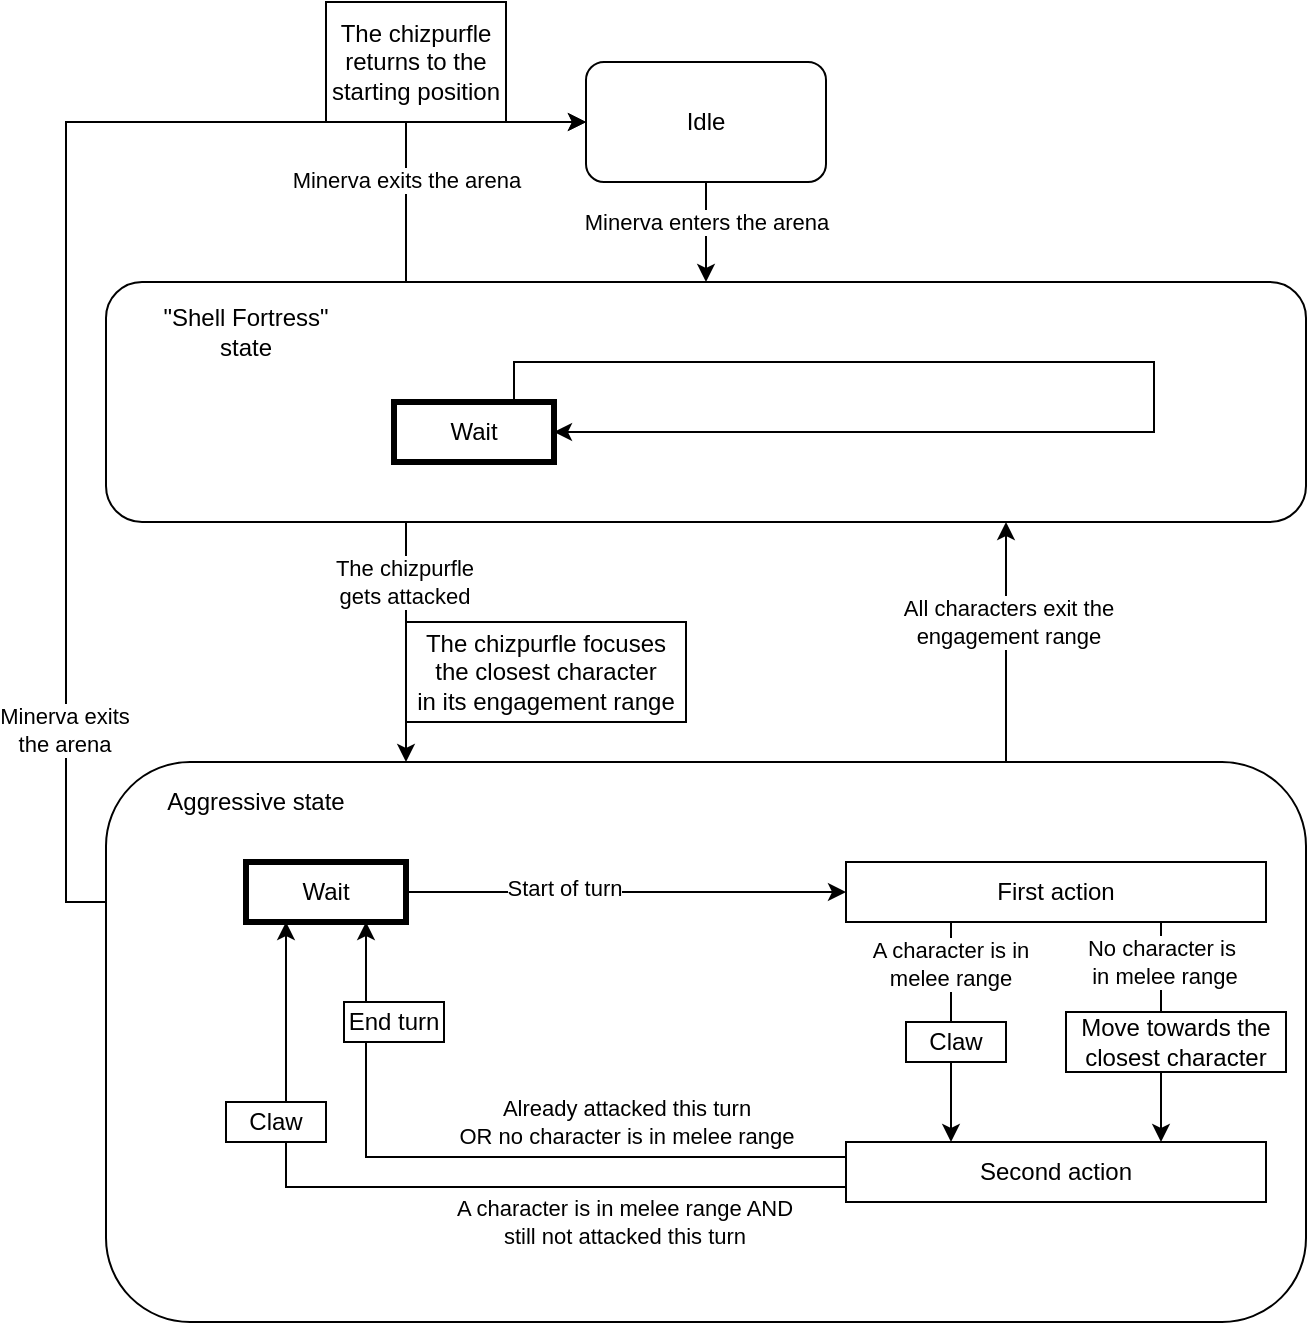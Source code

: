 <mxfile version="13.9.9" type="device"><diagram id="I2tlHXBUYZ8cD2VrJ1-z" name="Pagina-1"><mxGraphModel dx="1024" dy="592" grid="1" gridSize="10" guides="1" tooltips="1" connect="1" arrows="1" fold="1" page="1" pageScale="1" pageWidth="827" pageHeight="1169" math="0" shadow="0"><root><mxCell id="0"/><mxCell id="1" style="" parent="0"/><mxCell id="ib2S4boe3EMSP0cZMdJU-1" value="Idle" style="rounded=1;whiteSpace=wrap;html=1;" parent="1" vertex="1"><mxGeometry x="320" y="40" width="120" height="60" as="geometry"/></mxCell><mxCell id="ib2S4boe3EMSP0cZMdJU-59" style="edgeStyle=orthogonalEdgeStyle;rounded=0;orthogonalLoop=1;jettySize=auto;html=1;entryX=0;entryY=0.5;entryDx=0;entryDy=0;exitX=0.25;exitY=0;exitDx=0;exitDy=0;" parent="1" source="bQsN80nyf3MuD_-59Fy5-2" target="ib2S4boe3EMSP0cZMdJU-1" edge="1"><mxGeometry relative="1" as="geometry"><mxPoint x="60.0" y="67.793" as="targetPoint"/><mxPoint x="230" y="190" as="sourcePoint"/><Array as="points"><mxPoint x="230" y="70"/></Array></mxGeometry></mxCell><mxCell id="ib2S4boe3EMSP0cZMdJU-60" value="Minerva exits the arena" style="edgeLabel;html=1;align=center;verticalAlign=middle;resizable=0;points=[];" parent="ib2S4boe3EMSP0cZMdJU-59" vertex="1" connectable="0"><mxGeometry x="-0.381" relative="1" as="geometry"><mxPoint y="1.67" as="offset"/></mxGeometry></mxCell><mxCell id="bQsN80nyf3MuD_-59Fy5-9" style="edgeStyle=orthogonalEdgeStyle;rounded=0;orthogonalLoop=1;jettySize=auto;html=1;exitX=0;exitY=0.25;exitDx=0;exitDy=0;entryX=0;entryY=0.5;entryDx=0;entryDy=0;" parent="1" source="ib2S4boe3EMSP0cZMdJU-3" target="ib2S4boe3EMSP0cZMdJU-1" edge="1"><mxGeometry relative="1" as="geometry"><mxPoint x="40" y="58.667" as="targetPoint"/></mxGeometry></mxCell><mxCell id="bQsN80nyf3MuD_-59Fy5-10" value="Minerva exits &lt;br&gt;the arena" style="edgeLabel;html=1;align=center;verticalAlign=middle;resizable=0;points=[];" parent="bQsN80nyf3MuD_-59Fy5-9" vertex="1" connectable="0"><mxGeometry x="-0.682" y="1" relative="1" as="geometry"><mxPoint as="offset"/></mxGeometry></mxCell><mxCell id="bQsN80nyf3MuD_-59Fy5-11" style="edgeStyle=orthogonalEdgeStyle;rounded=0;orthogonalLoop=1;jettySize=auto;html=1;exitX=0.75;exitY=0;exitDx=0;exitDy=0;entryX=0.75;entryY=1;entryDx=0;entryDy=0;" parent="1" source="ib2S4boe3EMSP0cZMdJU-3" target="bQsN80nyf3MuD_-59Fy5-2" edge="1"><mxGeometry relative="1" as="geometry"/></mxCell><mxCell id="bQsN80nyf3MuD_-59Fy5-12" value="All characters exit the&lt;br&gt;engagement range" style="edgeLabel;html=1;align=center;verticalAlign=middle;resizable=0;points=[];" parent="bQsN80nyf3MuD_-59Fy5-11" vertex="1" connectable="0"><mxGeometry x="-0.667" y="-1" relative="1" as="geometry"><mxPoint y="-50" as="offset"/></mxGeometry></mxCell><mxCell id="ib2S4boe3EMSP0cZMdJU-3" value="" style="rounded=1;whiteSpace=wrap;html=1;align=left;" parent="1" vertex="1"><mxGeometry x="80" y="390" width="600" height="280" as="geometry"/></mxCell><mxCell id="bQsN80nyf3MuD_-59Fy5-8" style="edgeStyle=orthogonalEdgeStyle;rounded=0;orthogonalLoop=1;jettySize=auto;html=1;exitX=0.25;exitY=1;exitDx=0;exitDy=0;entryX=0.25;entryY=0;entryDx=0;entryDy=0;" parent="1" source="bQsN80nyf3MuD_-59Fy5-2" target="ib2S4boe3EMSP0cZMdJU-3" edge="1"><mxGeometry relative="1" as="geometry"/></mxCell><mxCell id="bQsN80nyf3MuD_-59Fy5-13" value="The chizpurfle&lt;br&gt;gets attacked" style="edgeLabel;html=1;align=center;verticalAlign=middle;resizable=0;points=[];" parent="bQsN80nyf3MuD_-59Fy5-8" vertex="1" connectable="0"><mxGeometry x="-0.739" y="-1" relative="1" as="geometry"><mxPoint y="14.17" as="offset"/></mxGeometry></mxCell><mxCell id="bQsN80nyf3MuD_-59Fy5-2" value="" style="rounded=1;whiteSpace=wrap;html=1;" parent="1" vertex="1"><mxGeometry x="80" y="150" width="600" height="120" as="geometry"/></mxCell><mxCell id="bQsN80nyf3MuD_-59Fy5-3" value="&quot;Shell Fortress&quot; state" style="text;html=1;strokeColor=none;fillColor=none;align=center;verticalAlign=middle;whiteSpace=wrap;rounded=0;" parent="1" vertex="1"><mxGeometry x="100" y="160" width="100" height="30" as="geometry"/></mxCell><mxCell id="ib2S4boe3EMSP0cZMdJU-44" value="Aggressive" style="" parent="0"/><mxCell id="ib2S4boe3EMSP0cZMdJU-45" style="edgeStyle=orthogonalEdgeStyle;rounded=0;orthogonalLoop=1;jettySize=auto;html=1;exitX=1;exitY=0.5;exitDx=0;exitDy=0;" parent="ib2S4boe3EMSP0cZMdJU-44" source="ib2S4boe3EMSP0cZMdJU-47" target="ib2S4boe3EMSP0cZMdJU-52" edge="1"><mxGeometry relative="1" as="geometry"/></mxCell><mxCell id="ib2S4boe3EMSP0cZMdJU-46" value="Start of turn" style="edgeLabel;html=1;align=center;verticalAlign=middle;resizable=0;points=[];" parent="ib2S4boe3EMSP0cZMdJU-45" vertex="1" connectable="0"><mxGeometry x="-0.283" y="2" relative="1" as="geometry"><mxPoint as="offset"/></mxGeometry></mxCell><mxCell id="ib2S4boe3EMSP0cZMdJU-47" value="Wait" style="rounded=0;whiteSpace=wrap;html=1;strokeColor=#000000;fillColor=#ffffff;strokeWidth=3;" parent="ib2S4boe3EMSP0cZMdJU-44" vertex="1"><mxGeometry x="150" y="440" width="80" height="30" as="geometry"/></mxCell><mxCell id="ib2S4boe3EMSP0cZMdJU-48" style="edgeStyle=orthogonalEdgeStyle;rounded=0;orthogonalLoop=1;jettySize=auto;html=1;exitX=0.25;exitY=1;exitDx=0;exitDy=0;entryX=0.25;entryY=0;entryDx=0;entryDy=0;" parent="ib2S4boe3EMSP0cZMdJU-44" source="ib2S4boe3EMSP0cZMdJU-52" target="ib2S4boe3EMSP0cZMdJU-57" edge="1"><mxGeometry relative="1" as="geometry"/></mxCell><mxCell id="ib2S4boe3EMSP0cZMdJU-49" value="A character is in &lt;br&gt;melee range" style="edgeLabel;html=1;align=center;verticalAlign=middle;resizable=0;points=[];" parent="ib2S4boe3EMSP0cZMdJU-48" vertex="1" connectable="0"><mxGeometry x="-0.168" y="-1" relative="1" as="geometry"><mxPoint y="-25.52" as="offset"/></mxGeometry></mxCell><mxCell id="ib2S4boe3EMSP0cZMdJU-50" style="edgeStyle=orthogonalEdgeStyle;rounded=0;orthogonalLoop=1;jettySize=auto;html=1;exitX=0.75;exitY=1;exitDx=0;exitDy=0;entryX=0.75;entryY=0;entryDx=0;entryDy=0;" parent="ib2S4boe3EMSP0cZMdJU-44" source="ib2S4boe3EMSP0cZMdJU-52" target="ib2S4boe3EMSP0cZMdJU-57" edge="1"><mxGeometry relative="1" as="geometry"/></mxCell><mxCell id="ib2S4boe3EMSP0cZMdJU-51" value="No character is&amp;nbsp;&lt;br&gt;in melee range" style="edgeLabel;html=1;align=center;verticalAlign=middle;resizable=0;points=[];" parent="ib2S4boe3EMSP0cZMdJU-50" vertex="1" connectable="0"><mxGeometry x="-0.703" y="1" relative="1" as="geometry"><mxPoint y="3.33" as="offset"/></mxGeometry></mxCell><mxCell id="ib2S4boe3EMSP0cZMdJU-52" value="First action" style="rounded=0;whiteSpace=wrap;html=1;strokeColor=#000000;fillColor=#ffffff;" parent="ib2S4boe3EMSP0cZMdJU-44" vertex="1"><mxGeometry x="450" y="440" width="210" height="30" as="geometry"/></mxCell><mxCell id="ib2S4boe3EMSP0cZMdJU-53" style="edgeStyle=orthogonalEdgeStyle;rounded=0;orthogonalLoop=1;jettySize=auto;html=1;exitX=0;exitY=0.25;exitDx=0;exitDy=0;entryX=0.75;entryY=1;entryDx=0;entryDy=0;" parent="ib2S4boe3EMSP0cZMdJU-44" source="ib2S4boe3EMSP0cZMdJU-57" target="ib2S4boe3EMSP0cZMdJU-47" edge="1"><mxGeometry relative="1" as="geometry"/></mxCell><mxCell id="ib2S4boe3EMSP0cZMdJU-54" value="Already attacked this turn&lt;br&gt;OR no character is in melee range" style="edgeLabel;html=1;align=center;verticalAlign=middle;resizable=0;points=[];" parent="ib2S4boe3EMSP0cZMdJU-53" vertex="1" connectable="0"><mxGeometry x="-0.374" y="-3" relative="1" as="geometry"><mxPoint x="1.67" y="-14.49" as="offset"/></mxGeometry></mxCell><mxCell id="ib2S4boe3EMSP0cZMdJU-55" style="edgeStyle=orthogonalEdgeStyle;rounded=0;orthogonalLoop=1;jettySize=auto;html=1;exitX=0;exitY=0.75;exitDx=0;exitDy=0;entryX=0.25;entryY=1;entryDx=0;entryDy=0;" parent="ib2S4boe3EMSP0cZMdJU-44" source="ib2S4boe3EMSP0cZMdJU-57" target="ib2S4boe3EMSP0cZMdJU-47" edge="1"><mxGeometry relative="1" as="geometry"/></mxCell><mxCell id="ib2S4boe3EMSP0cZMdJU-56" value="A character is in melee range AND&lt;br&gt;still not attacked this turn" style="edgeLabel;html=1;align=center;verticalAlign=middle;resizable=0;points=[];" parent="ib2S4boe3EMSP0cZMdJU-55" vertex="1" connectable="0"><mxGeometry x="-0.462" y="-1" relative="1" as="geometry"><mxPoint y="18.49" as="offset"/></mxGeometry></mxCell><mxCell id="ib2S4boe3EMSP0cZMdJU-57" value="Second action" style="rounded=0;whiteSpace=wrap;html=1;strokeColor=#000000;fillColor=#ffffff;" parent="ib2S4boe3EMSP0cZMdJU-44" vertex="1"><mxGeometry x="450" y="580" width="210" height="30" as="geometry"/></mxCell><mxCell id="bQsN80nyf3MuD_-59Fy5-4" value="Wait" style="rounded=0;whiteSpace=wrap;html=1;strokeColor=#000000;fillColor=#ffffff;strokeWidth=3;" parent="ib2S4boe3EMSP0cZMdJU-44" vertex="1"><mxGeometry x="224" y="210" width="80" height="30" as="geometry"/></mxCell><mxCell id="bQsN80nyf3MuD_-59Fy5-5" style="edgeStyle=orthogonalEdgeStyle;rounded=0;orthogonalLoop=1;jettySize=auto;html=1;exitX=0.75;exitY=0;exitDx=0;exitDy=0;entryX=1;entryY=0.5;entryDx=0;entryDy=0;" parent="ib2S4boe3EMSP0cZMdJU-44" source="bQsN80nyf3MuD_-59Fy5-4" target="bQsN80nyf3MuD_-59Fy5-4" edge="1"><mxGeometry relative="1" as="geometry"><Array as="points"><mxPoint x="284" y="190"/><mxPoint x="604" y="190"/><mxPoint x="604" y="225"/></Array></mxGeometry></mxCell><mxCell id="bQsN80nyf3MuD_-59Fy5-6" value="End turn" style="text;html=1;align=center;verticalAlign=middle;whiteSpace=wrap;rounded=0;fillColor=#ffffff;strokeColor=#000000;" parent="ib2S4boe3EMSP0cZMdJU-44" vertex="1"><mxGeometry x="199" y="510" width="50" height="20" as="geometry"/></mxCell><mxCell id="ib2S4boe3EMSP0cZMdJU-15" value="Tags" parent="0"/><mxCell id="ib2S4boe3EMSP0cZMdJU-16" value="The chizpurfle returns to the starting position" style="text;html=1;align=center;verticalAlign=middle;whiteSpace=wrap;rounded=0;fillColor=#ffffff;strokeColor=#000000;" parent="ib2S4boe3EMSP0cZMdJU-15" vertex="1"><mxGeometry x="190" y="10" width="90" height="60" as="geometry"/></mxCell><mxCell id="ib2S4boe3EMSP0cZMdJU-18" value="Claw" style="text;html=1;align=center;verticalAlign=middle;whiteSpace=wrap;rounded=0;fillColor=#ffffff;strokeColor=#000000;" parent="ib2S4boe3EMSP0cZMdJU-15" vertex="1"><mxGeometry x="480" y="520" width="50" height="20" as="geometry"/></mxCell><mxCell id="ib2S4boe3EMSP0cZMdJU-19" value="Move towards the&lt;br&gt;closest character" style="text;html=1;align=center;verticalAlign=middle;whiteSpace=wrap;rounded=0;fillColor=#ffffff;strokeColor=#000000;" parent="ib2S4boe3EMSP0cZMdJU-15" vertex="1"><mxGeometry x="560" y="515" width="110" height="30" as="geometry"/></mxCell><mxCell id="ib2S4boe3EMSP0cZMdJU-23" style="edgeStyle=orthogonalEdgeStyle;rounded=0;orthogonalLoop=1;jettySize=auto;html=1;exitX=0.5;exitY=1;exitDx=0;exitDy=0;" parent="ib2S4boe3EMSP0cZMdJU-15" source="ib2S4boe3EMSP0cZMdJU-1" target="bQsN80nyf3MuD_-59Fy5-2" edge="1"><mxGeometry relative="1" as="geometry"><mxPoint x="380" y="180" as="targetPoint"/></mxGeometry></mxCell><mxCell id="ib2S4boe3EMSP0cZMdJU-35" value="Minerva enters the arena" style="edgeLabel;html=1;align=center;verticalAlign=middle;resizable=0;points=[];" parent="ib2S4boe3EMSP0cZMdJU-23" vertex="1" connectable="0"><mxGeometry x="-0.646" y="-1" relative="1" as="geometry"><mxPoint x="1" y="10.83" as="offset"/></mxGeometry></mxCell><mxCell id="ib2S4boe3EMSP0cZMdJU-25" value="Aggressive state" style="text;html=1;strokeColor=none;fillColor=none;align=center;verticalAlign=middle;whiteSpace=wrap;rounded=0;" parent="ib2S4boe3EMSP0cZMdJU-15" vertex="1"><mxGeometry x="100" y="400" width="110" height="20" as="geometry"/></mxCell><mxCell id="ib2S4boe3EMSP0cZMdJU-63" value="The chizpurfle focuses the closest character&lt;br&gt;in its engagement range" style="text;html=1;align=center;verticalAlign=middle;whiteSpace=wrap;rounded=0;strokeColor=#000000;fillColor=#FFFFFF;" parent="ib2S4boe3EMSP0cZMdJU-15" vertex="1"><mxGeometry x="230" y="320" width="140" height="50" as="geometry"/></mxCell><mxCell id="ib2S4boe3EMSP0cZMdJU-64" value="Claw" style="text;html=1;align=center;verticalAlign=middle;whiteSpace=wrap;rounded=0;fillColor=#ffffff;strokeColor=#000000;" parent="ib2S4boe3EMSP0cZMdJU-15" vertex="1"><mxGeometry x="140" y="560" width="50" height="20" as="geometry"/></mxCell></root></mxGraphModel></diagram></mxfile>